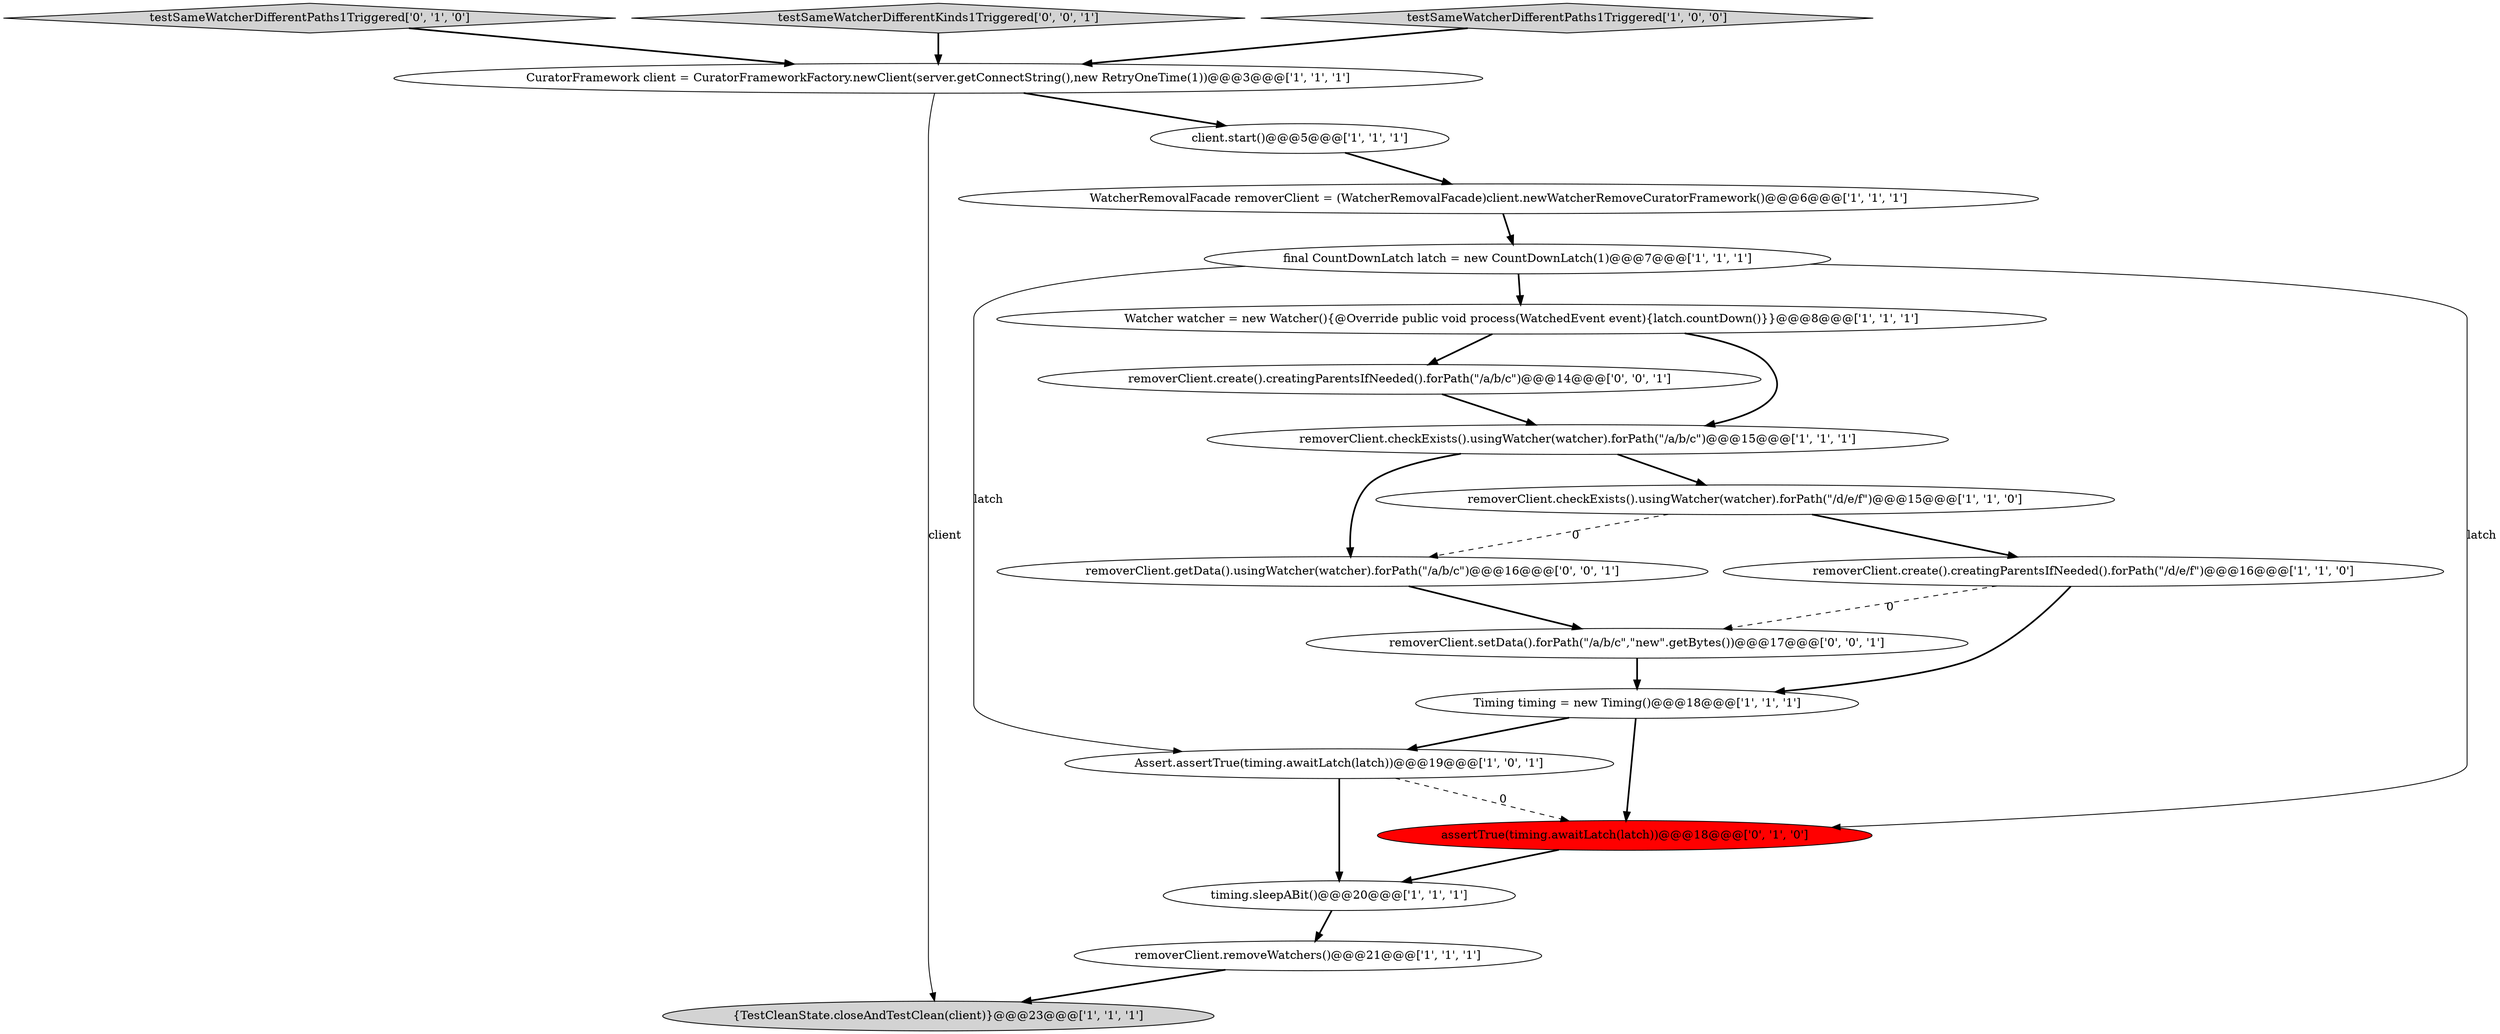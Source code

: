 digraph {
18 [style = filled, label = "removerClient.setData().forPath(\"/a/b/c\",\"new\".getBytes())@@@17@@@['0', '0', '1']", fillcolor = white, shape = ellipse image = "AAA0AAABBB3BBB"];
1 [style = filled, label = "CuratorFramework client = CuratorFrameworkFactory.newClient(server.getConnectString(),new RetryOneTime(1))@@@3@@@['1', '1', '1']", fillcolor = white, shape = ellipse image = "AAA0AAABBB1BBB"];
14 [style = filled, label = "testSameWatcherDifferentPaths1Triggered['0', '1', '0']", fillcolor = lightgray, shape = diamond image = "AAA0AAABBB2BBB"];
16 [style = filled, label = "testSameWatcherDifferentKinds1Triggered['0', '0', '1']", fillcolor = lightgray, shape = diamond image = "AAA0AAABBB3BBB"];
17 [style = filled, label = "removerClient.getData().usingWatcher(watcher).forPath(\"/a/b/c\")@@@16@@@['0', '0', '1']", fillcolor = white, shape = ellipse image = "AAA0AAABBB3BBB"];
8 [style = filled, label = "timing.sleepABit()@@@20@@@['1', '1', '1']", fillcolor = white, shape = ellipse image = "AAA0AAABBB1BBB"];
10 [style = filled, label = "WatcherRemovalFacade removerClient = (WatcherRemovalFacade)client.newWatcherRemoveCuratorFramework()@@@6@@@['1', '1', '1']", fillcolor = white, shape = ellipse image = "AAA0AAABBB1BBB"];
11 [style = filled, label = "testSameWatcherDifferentPaths1Triggered['1', '0', '0']", fillcolor = lightgray, shape = diamond image = "AAA0AAABBB1BBB"];
15 [style = filled, label = "assertTrue(timing.awaitLatch(latch))@@@18@@@['0', '1', '0']", fillcolor = red, shape = ellipse image = "AAA1AAABBB2BBB"];
9 [style = filled, label = "{TestCleanState.closeAndTestClean(client)}@@@23@@@['1', '1', '1']", fillcolor = lightgray, shape = ellipse image = "AAA0AAABBB1BBB"];
6 [style = filled, label = "Assert.assertTrue(timing.awaitLatch(latch))@@@19@@@['1', '0', '1']", fillcolor = white, shape = ellipse image = "AAA0AAABBB1BBB"];
12 [style = filled, label = "removerClient.create().creatingParentsIfNeeded().forPath(\"/d/e/f\")@@@16@@@['1', '1', '0']", fillcolor = white, shape = ellipse image = "AAA0AAABBB1BBB"];
13 [style = filled, label = "Watcher watcher = new Watcher(){@Override public void process(WatchedEvent event){latch.countDown()}}@@@8@@@['1', '1', '1']", fillcolor = white, shape = ellipse image = "AAA0AAABBB1BBB"];
3 [style = filled, label = "Timing timing = new Timing()@@@18@@@['1', '1', '1']", fillcolor = white, shape = ellipse image = "AAA0AAABBB1BBB"];
7 [style = filled, label = "client.start()@@@5@@@['1', '1', '1']", fillcolor = white, shape = ellipse image = "AAA0AAABBB1BBB"];
19 [style = filled, label = "removerClient.create().creatingParentsIfNeeded().forPath(\"/a/b/c\")@@@14@@@['0', '0', '1']", fillcolor = white, shape = ellipse image = "AAA0AAABBB3BBB"];
2 [style = filled, label = "removerClient.checkExists().usingWatcher(watcher).forPath(\"/a/b/c\")@@@15@@@['1', '1', '1']", fillcolor = white, shape = ellipse image = "AAA0AAABBB1BBB"];
0 [style = filled, label = "removerClient.checkExists().usingWatcher(watcher).forPath(\"/d/e/f\")@@@15@@@['1', '1', '0']", fillcolor = white, shape = ellipse image = "AAA0AAABBB1BBB"];
4 [style = filled, label = "final CountDownLatch latch = new CountDownLatch(1)@@@7@@@['1', '1', '1']", fillcolor = white, shape = ellipse image = "AAA0AAABBB1BBB"];
5 [style = filled, label = "removerClient.removeWatchers()@@@21@@@['1', '1', '1']", fillcolor = white, shape = ellipse image = "AAA0AAABBB1BBB"];
2->17 [style = bold, label=""];
18->3 [style = bold, label=""];
5->9 [style = bold, label=""];
7->10 [style = bold, label=""];
11->1 [style = bold, label=""];
4->6 [style = solid, label="latch"];
0->12 [style = bold, label=""];
4->13 [style = bold, label=""];
4->15 [style = solid, label="latch"];
3->6 [style = bold, label=""];
3->15 [style = bold, label=""];
19->2 [style = bold, label=""];
0->17 [style = dashed, label="0"];
1->7 [style = bold, label=""];
14->1 [style = bold, label=""];
13->19 [style = bold, label=""];
2->0 [style = bold, label=""];
8->5 [style = bold, label=""];
16->1 [style = bold, label=""];
6->15 [style = dashed, label="0"];
6->8 [style = bold, label=""];
10->4 [style = bold, label=""];
12->18 [style = dashed, label="0"];
12->3 [style = bold, label=""];
15->8 [style = bold, label=""];
17->18 [style = bold, label=""];
1->9 [style = solid, label="client"];
13->2 [style = bold, label=""];
}
